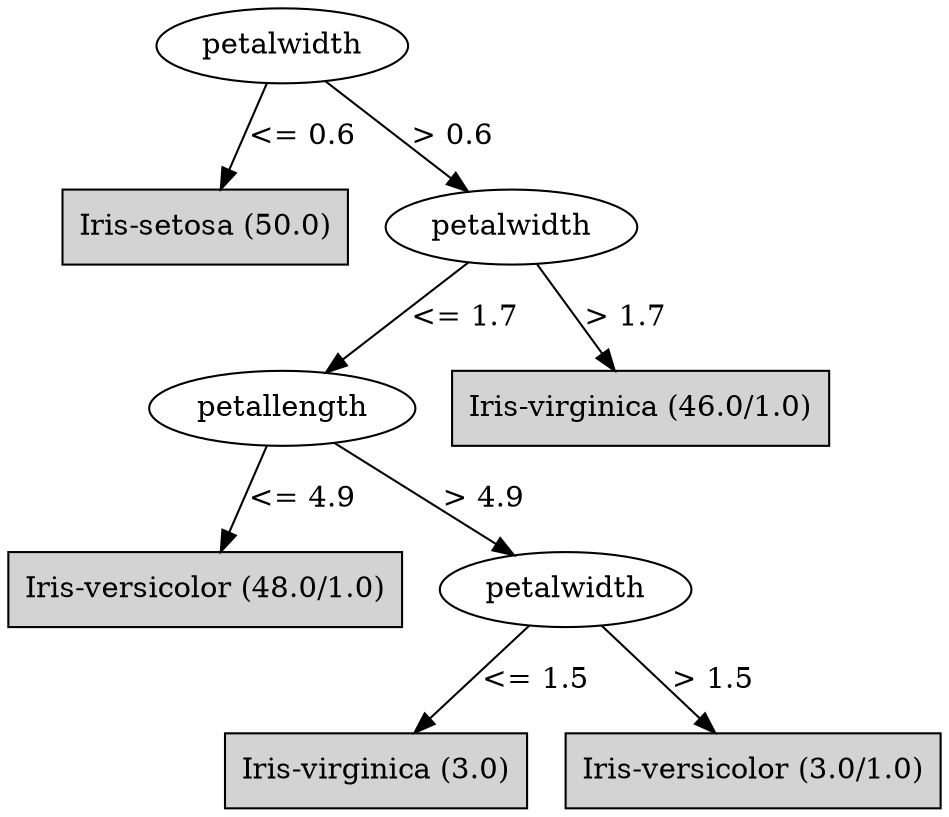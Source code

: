 digraph J48Tree {
N0 [label="petalwidth" ]
N0->N1 [label="<= 0.6"]
N1 [label="Iris-setosa (50.0)" shape=box style=filled ]
N0->N2 [label="> 0.6"]
N2 [label="petalwidth" ]
N2->N3 [label="<= 1.7"]
N3 [label="petallength" ]
N3->N4 [label="<= 4.9"]
N4 [label="Iris-versicolor (48.0/1.0)" shape=box style=filled ]
N3->N5 [label="> 4.9"]
N5 [label="petalwidth" ]
N5->N6 [label="<= 1.5"]
N6 [label="Iris-virginica (3.0)" shape=box style=filled ]
N5->N7 [label="> 1.5"]
N7 [label="Iris-versicolor (3.0/1.0)" shape=box style=filled ]
N2->N8 [label="> 1.7"]
N8 [label="Iris-virginica (46.0/1.0)" shape=box style=filled ]
}

